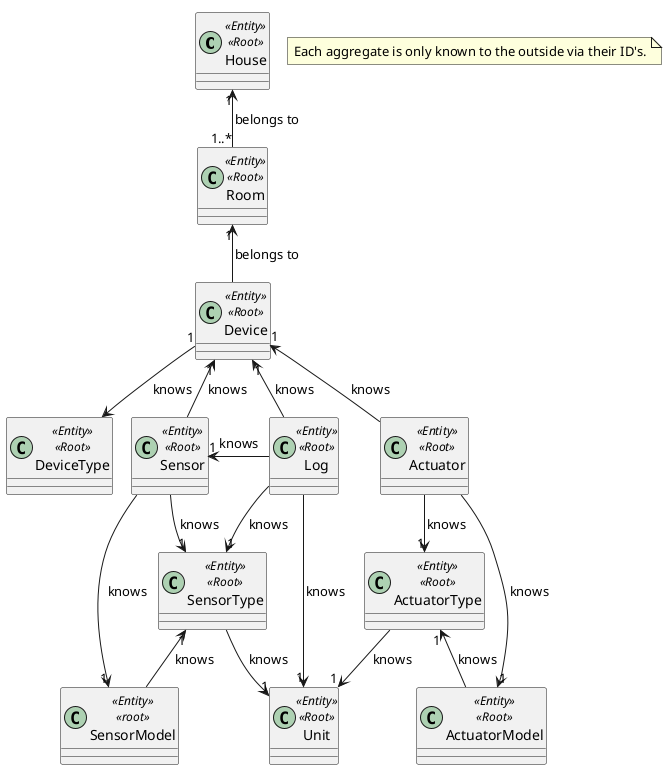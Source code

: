 @startuml
!pragma layout smetana


class House<<Entity>><<Root>>{}
class Room<<Entity>><<Root>>{}
class Device<<Entity>><<Root>>{}
class DeviceType<<Entity>><<Root>>{}
class Sensor<<Entity>><<Root>>{}
class Actuator<<Entity>><<Root>>{}
class ActuatorType<<Entity>><<Root>>{}
class ActuatorModel<<Entity>><<Root>>{}
class SensorType<<Entity>><<Root>>{}
class SensorModel<<Entity>><<root>>{}
class Unit<<Entity>><<Root>>{}
class Log<<Entity>><<Root>>{}

note "Each aggregate is only known to the outside via their ID's." as note




House "1" <-- "1..*" Room : belongs to
Room "1" <-- Device : belongs to
Device "1" <-- Sensor : knows
Device "1" <-- Actuator : knows
Device "1" --> DeviceType : knows
Sensor --> "1" SensorType : knows

Actuator --> "1" ActuatorType : knows
SensorType "1" <-- SensorModel: knows
SensorType --> "1" Unit: knows
ActuatorType "1" <-- ActuatorModel: knows
ActuatorType --> "1" Unit: knows
Sensor --> "1" SensorModel : knows
Actuator --> "1" ActuatorModel : knows

Log -up-> "1" Device : knows
Log -left-> "1" Sensor : knows
Log --> "1" SensorType : knows
Log --> "1" Unit : knows

@enduml